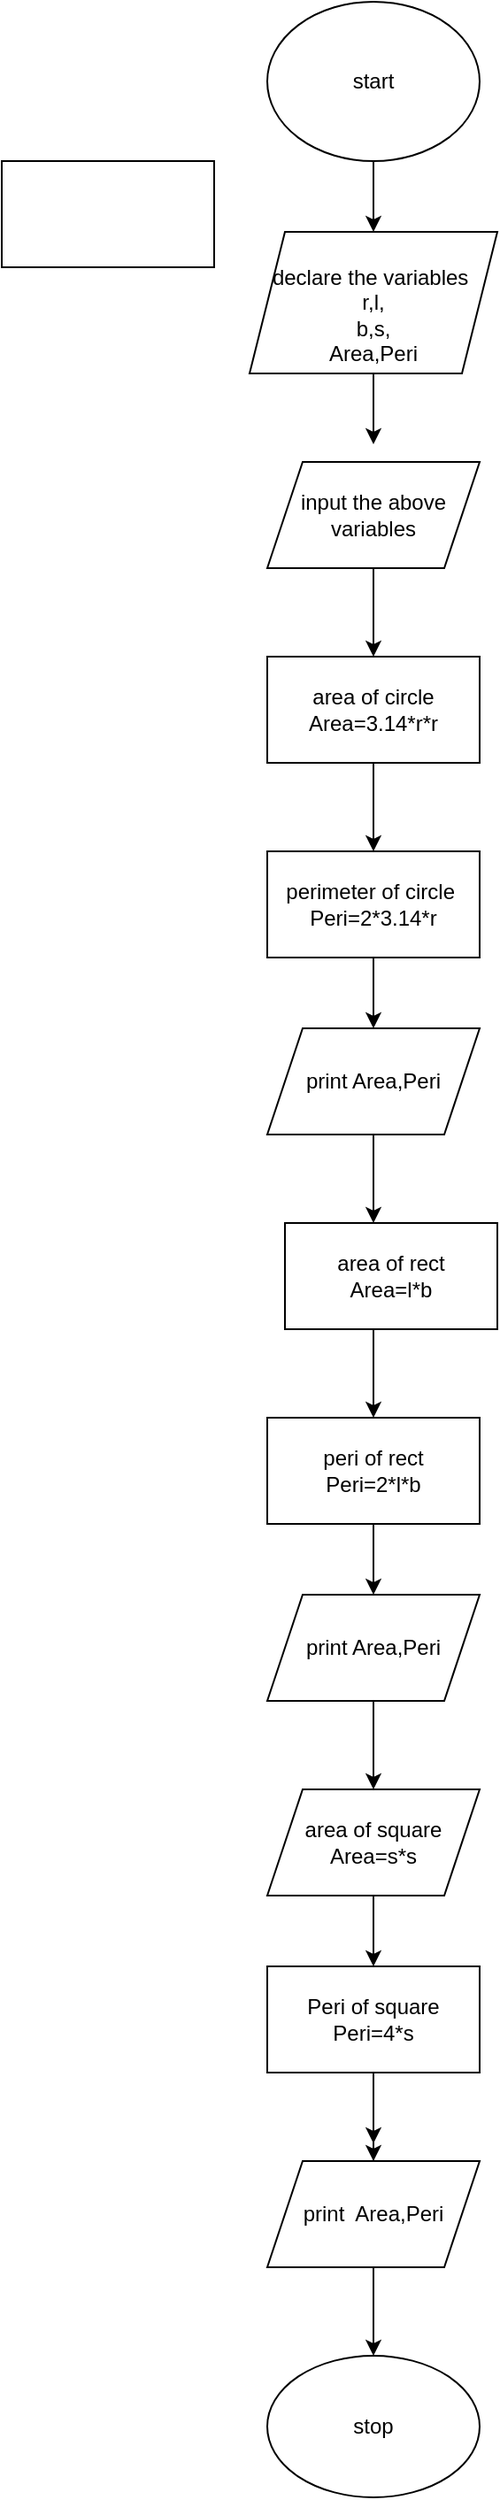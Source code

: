 <mxfile version="22.0.8" type="google">
  <diagram name="Page-1" id="etEM0DJM41UULa_ZbrPV">
    <mxGraphModel grid="1" page="1" gridSize="10" guides="1" tooltips="1" connect="1" arrows="1" fold="1" pageScale="1" pageWidth="827" pageHeight="1169" math="0" shadow="0">
      <root>
        <mxCell id="0" />
        <mxCell id="1" parent="0" />
        <mxCell id="LUlyBRf-x91t3D7ahBUW-1" value="start" style="ellipse;whiteSpace=wrap;html=1;" vertex="1" parent="1">
          <mxGeometry x="300" y="30" width="120" height="90" as="geometry" />
        </mxCell>
        <mxCell id="LUlyBRf-x91t3D7ahBUW-6" value="" style="endArrow=classic;html=1;rounded=0;" edge="1" parent="1">
          <mxGeometry width="50" height="50" relative="1" as="geometry">
            <mxPoint x="360" y="120" as="sourcePoint" />
            <mxPoint x="360" y="160" as="targetPoint" />
          </mxGeometry>
        </mxCell>
        <mxCell id="LUlyBRf-x91t3D7ahBUW-7" value="&lt;br&gt;declare the variables&amp;nbsp;&lt;br&gt;r,l,&lt;br&gt;b,s,&lt;br&gt;Area,Peri" style="shape=parallelogram;perimeter=parallelogramPerimeter;whiteSpace=wrap;html=1;fixedSize=1;size=20;" vertex="1" parent="1">
          <mxGeometry x="290" y="160" width="140" height="80" as="geometry" />
        </mxCell>
        <mxCell id="LUlyBRf-x91t3D7ahBUW-8" value="" style="endArrow=classic;html=1;rounded=0;" edge="1" parent="1">
          <mxGeometry width="50" height="50" relative="1" as="geometry">
            <mxPoint x="360" y="240" as="sourcePoint" />
            <mxPoint x="360" y="280" as="targetPoint" />
          </mxGeometry>
        </mxCell>
        <mxCell id="LUlyBRf-x91t3D7ahBUW-9" value="input the above variables" style="shape=parallelogram;perimeter=parallelogramPerimeter;whiteSpace=wrap;html=1;fixedSize=1;" vertex="1" parent="1">
          <mxGeometry x="300" y="290" width="120" height="60" as="geometry" />
        </mxCell>
        <mxCell id="LUlyBRf-x91t3D7ahBUW-10" value="" style="endArrow=classic;html=1;rounded=0;" edge="1" parent="1">
          <mxGeometry width="50" height="50" relative="1" as="geometry">
            <mxPoint x="360" y="350" as="sourcePoint" />
            <mxPoint x="360" y="400" as="targetPoint" />
          </mxGeometry>
        </mxCell>
        <mxCell id="LUlyBRf-x91t3D7ahBUW-12" value="area of circle&lt;br&gt;Area=3.14*r*r" style="rounded=0;whiteSpace=wrap;html=1;" vertex="1" parent="1">
          <mxGeometry x="300" y="400" width="120" height="60" as="geometry" />
        </mxCell>
        <mxCell id="LUlyBRf-x91t3D7ahBUW-13" value="" style="endArrow=classic;html=1;rounded=0;" edge="1" parent="1">
          <mxGeometry width="50" height="50" relative="1" as="geometry">
            <mxPoint x="360" y="460" as="sourcePoint" />
            <mxPoint x="360" y="510" as="targetPoint" />
          </mxGeometry>
        </mxCell>
        <mxCell id="LUlyBRf-x91t3D7ahBUW-14" value="perimeter of circle&amp;nbsp;&lt;br&gt;Peri=2*3.14*r&lt;br&gt;" style="rounded=0;whiteSpace=wrap;html=1;" vertex="1" parent="1">
          <mxGeometry x="300" y="510" width="120" height="60" as="geometry" />
        </mxCell>
        <mxCell id="LUlyBRf-x91t3D7ahBUW-15" value="" style="endArrow=classic;html=1;rounded=0;" edge="1" parent="1">
          <mxGeometry width="50" height="50" relative="1" as="geometry">
            <mxPoint x="360" y="570" as="sourcePoint" />
            <mxPoint x="360" y="610" as="targetPoint" />
          </mxGeometry>
        </mxCell>
        <mxCell id="LUlyBRf-x91t3D7ahBUW-16" value="print Area,Peri" style="shape=parallelogram;perimeter=parallelogramPerimeter;whiteSpace=wrap;html=1;fixedSize=1;" vertex="1" parent="1">
          <mxGeometry x="300" y="610" width="120" height="60" as="geometry" />
        </mxCell>
        <mxCell id="LUlyBRf-x91t3D7ahBUW-17" value="" style="endArrow=classic;html=1;rounded=0;" edge="1" parent="1">
          <mxGeometry width="50" height="50" relative="1" as="geometry">
            <mxPoint x="360" y="670" as="sourcePoint" />
            <mxPoint x="360" y="720" as="targetPoint" />
          </mxGeometry>
        </mxCell>
        <mxCell id="LUlyBRf-x91t3D7ahBUW-19" value="area of rect&lt;br&gt;Area=l*b" style="rounded=0;whiteSpace=wrap;html=1;" vertex="1" parent="1">
          <mxGeometry x="310" y="720" width="120" height="60" as="geometry" />
        </mxCell>
        <mxCell id="LUlyBRf-x91t3D7ahBUW-20" value="" style="endArrow=classic;html=1;rounded=0;" edge="1" parent="1">
          <mxGeometry width="50" height="50" relative="1" as="geometry">
            <mxPoint x="360" y="780" as="sourcePoint" />
            <mxPoint x="360" y="830" as="targetPoint" />
          </mxGeometry>
        </mxCell>
        <mxCell id="LUlyBRf-x91t3D7ahBUW-22" value="peri of rect&lt;br&gt;Peri=2*l*b" style="rounded=0;whiteSpace=wrap;html=1;" vertex="1" parent="1">
          <mxGeometry x="300" y="830" width="120" height="60" as="geometry" />
        </mxCell>
        <mxCell id="LUlyBRf-x91t3D7ahBUW-23" value="" style="endArrow=classic;html=1;rounded=0;" edge="1" parent="1">
          <mxGeometry width="50" height="50" relative="1" as="geometry">
            <mxPoint x="360" y="890" as="sourcePoint" />
            <mxPoint x="360" y="930" as="targetPoint" />
          </mxGeometry>
        </mxCell>
        <mxCell id="LUlyBRf-x91t3D7ahBUW-24" value="print Area,Peri" style="shape=parallelogram;perimeter=parallelogramPerimeter;whiteSpace=wrap;html=1;fixedSize=1;" vertex="1" parent="1">
          <mxGeometry x="300" y="930" width="120" height="60" as="geometry" />
        </mxCell>
        <mxCell id="LUlyBRf-x91t3D7ahBUW-25" value="" style="endArrow=classic;html=1;rounded=0;" edge="1" parent="1">
          <mxGeometry width="50" height="50" relative="1" as="geometry">
            <mxPoint x="360" y="990" as="sourcePoint" />
            <mxPoint x="360" y="1040" as="targetPoint" />
          </mxGeometry>
        </mxCell>
        <mxCell id="LUlyBRf-x91t3D7ahBUW-26" value="area of square&lt;br&gt;Area=s*s" style="shape=parallelogram;perimeter=parallelogramPerimeter;whiteSpace=wrap;html=1;fixedSize=1;" vertex="1" parent="1">
          <mxGeometry x="300" y="1040" width="120" height="60" as="geometry" />
        </mxCell>
        <mxCell id="LUlyBRf-x91t3D7ahBUW-27" value="" style="endArrow=classic;html=1;rounded=0;" edge="1" parent="1">
          <mxGeometry width="50" height="50" relative="1" as="geometry">
            <mxPoint x="360" y="1100" as="sourcePoint" />
            <mxPoint x="360" y="1140" as="targetPoint" />
          </mxGeometry>
        </mxCell>
        <mxCell id="LUlyBRf-x91t3D7ahBUW-31" style="edgeStyle=orthogonalEdgeStyle;rounded=0;orthogonalLoop=1;jettySize=auto;html=1;" edge="1" parent="1" source="LUlyBRf-x91t3D7ahBUW-28">
          <mxGeometry relative="1" as="geometry">
            <mxPoint x="360" y="1250" as="targetPoint" />
          </mxGeometry>
        </mxCell>
        <mxCell id="LUlyBRf-x91t3D7ahBUW-28" value="print&amp;nbsp; Area,Peri" style="shape=parallelogram;perimeter=parallelogramPerimeter;whiteSpace=wrap;html=1;fixedSize=1;" vertex="1" parent="1">
          <mxGeometry x="300" y="1250" width="120" height="60" as="geometry" />
        </mxCell>
        <mxCell id="LUlyBRf-x91t3D7ahBUW-29" value="Peri of square&lt;br&gt;Peri=4*s" style="rounded=0;whiteSpace=wrap;html=1;" vertex="1" parent="1">
          <mxGeometry x="300" y="1140" width="120" height="60" as="geometry" />
        </mxCell>
        <mxCell id="LUlyBRf-x91t3D7ahBUW-30" value="" style="endArrow=classic;html=1;rounded=0;" edge="1" parent="1">
          <mxGeometry width="50" height="50" relative="1" as="geometry">
            <mxPoint x="360" y="1200" as="sourcePoint" />
            <mxPoint x="360" y="1240" as="targetPoint" />
          </mxGeometry>
        </mxCell>
        <mxCell id="LUlyBRf-x91t3D7ahBUW-32" value="" style="endArrow=classic;html=1;rounded=0;" edge="1" parent="1">
          <mxGeometry width="50" height="50" relative="1" as="geometry">
            <mxPoint x="360" y="1310" as="sourcePoint" />
            <mxPoint x="360" y="1360" as="targetPoint" />
          </mxGeometry>
        </mxCell>
        <mxCell id="LUlyBRf-x91t3D7ahBUW-33" value="stop" style="ellipse;whiteSpace=wrap;html=1;" vertex="1" parent="1">
          <mxGeometry x="300" y="1360" width="120" height="80" as="geometry" />
        </mxCell>
        <mxCell id="LUlyBRf-x91t3D7ahBUW-35" value="" style="whiteSpace=wrap;html=1;" vertex="1" parent="1">
          <mxGeometry x="150" y="120" width="120" height="60" as="geometry" />
        </mxCell>
      </root>
    </mxGraphModel>
  </diagram>
</mxfile>
